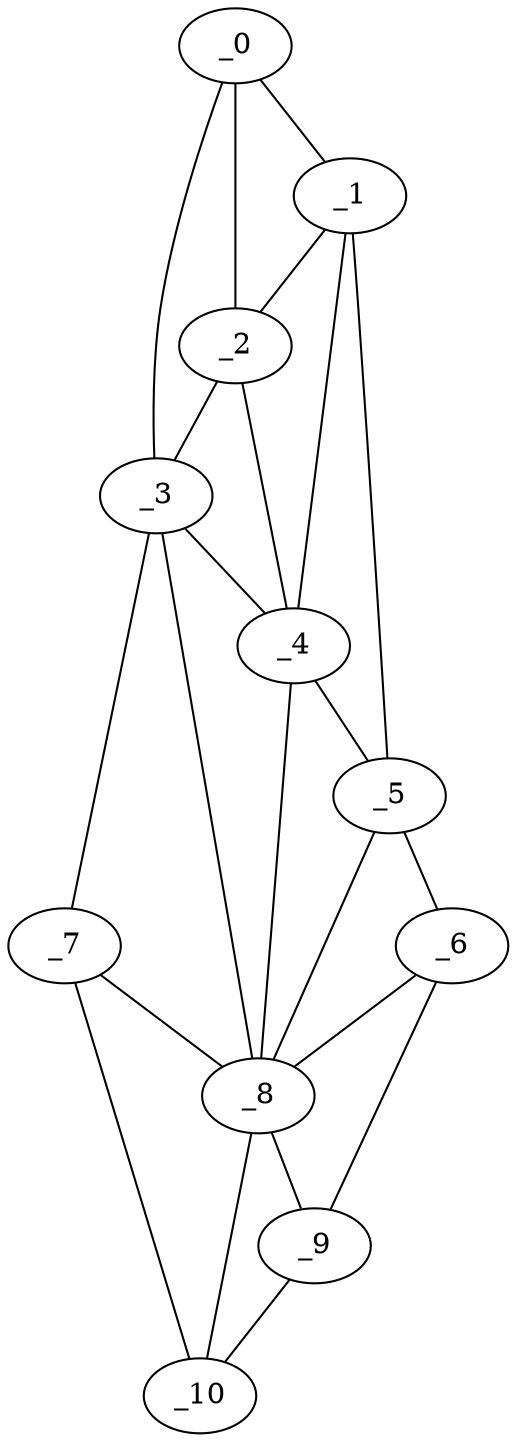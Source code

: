 graph "obj11__105.gxl" {
	_0	 [x=19,
		y=30];
	_1	 [x=24,
		y=24];
	_0 -- _1	 [valence=1];
	_2	 [x=30,
		y=24];
	_0 -- _2	 [valence=2];
	_3	 [x=33,
		y=50];
	_0 -- _3	 [valence=1];
	_1 -- _2	 [valence=2];
	_4	 [x=40,
		y=22];
	_1 -- _4	 [valence=1];
	_5	 [x=52,
		y=20];
	_1 -- _5	 [valence=1];
	_2 -- _3	 [valence=2];
	_2 -- _4	 [valence=2];
	_3 -- _4	 [valence=2];
	_7	 [x=59,
		y=59];
	_3 -- _7	 [valence=1];
	_8	 [x=63,
		y=46];
	_3 -- _8	 [valence=2];
	_4 -- _5	 [valence=2];
	_4 -- _8	 [valence=2];
	_6	 [x=55,
		y=20];
	_5 -- _6	 [valence=1];
	_5 -- _8	 [valence=1];
	_6 -- _8	 [valence=2];
	_9	 [x=81,
		y=20];
	_6 -- _9	 [valence=1];
	_7 -- _8	 [valence=1];
	_10	 [x=118,
		y=32];
	_7 -- _10	 [valence=1];
	_8 -- _9	 [valence=1];
	_8 -- _10	 [valence=2];
	_9 -- _10	 [valence=1];
}
